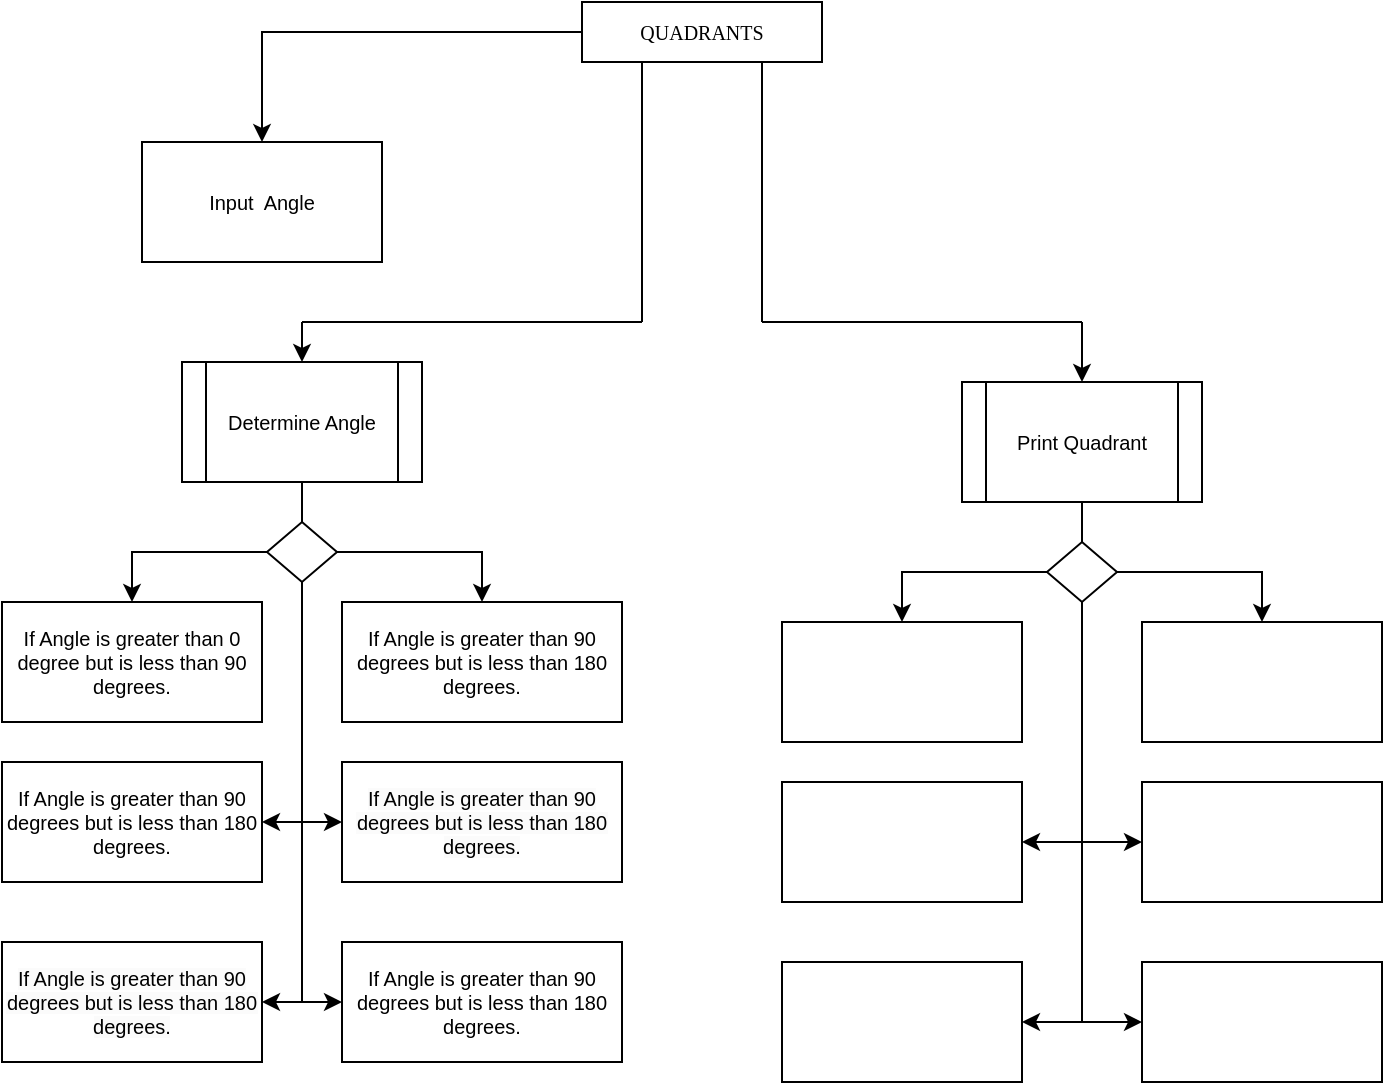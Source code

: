 <mxfile version="22.1.11" type="github">
  <diagram name="Page-1" id="pmZjG4wVhYeh3A2O9KnD">
    <mxGraphModel dx="722" dy="378" grid="1" gridSize="10" guides="1" tooltips="1" connect="1" arrows="1" fold="1" page="1" pageScale="1" pageWidth="850" pageHeight="1100" math="0" shadow="0">
      <root>
        <mxCell id="0" />
        <mxCell id="1" parent="0" />
        <mxCell id="XKppD3HnySolMZIYMSIO-2" value="" style="edgeStyle=orthogonalEdgeStyle;rounded=0;orthogonalLoop=1;jettySize=auto;html=1;fontSize=10;" edge="1" parent="1" source="XKppD3HnySolMZIYMSIO-3" target="XKppD3HnySolMZIYMSIO-4">
          <mxGeometry relative="1" as="geometry" />
        </mxCell>
        <mxCell id="XKppD3HnySolMZIYMSIO-3" value="&lt;font face=&quot;Verdana&quot; style=&quot;font-size: 10px;&quot;&gt;QUADRANTS&lt;/font&gt;" style="rounded=0;whiteSpace=wrap;html=1;fontSize=10;" vertex="1" parent="1">
          <mxGeometry x="360" y="140" width="120" height="30" as="geometry" />
        </mxCell>
        <mxCell id="XKppD3HnySolMZIYMSIO-4" value="Input&amp;nbsp; Angle" style="rounded=0;whiteSpace=wrap;html=1;fontSize=10;" vertex="1" parent="1">
          <mxGeometry x="140" y="210" width="120" height="60" as="geometry" />
        </mxCell>
        <mxCell id="XKppD3HnySolMZIYMSIO-5" value="Determine Angle" style="shape=process;whiteSpace=wrap;html=1;backgroundOutline=1;fontSize=10;" vertex="1" parent="1">
          <mxGeometry x="160" y="320" width="120" height="60" as="geometry" />
        </mxCell>
        <mxCell id="XKppD3HnySolMZIYMSIO-6" value="" style="edgeStyle=orthogonalEdgeStyle;rounded=0;orthogonalLoop=1;jettySize=auto;html=1;fontSize=10;" edge="1" parent="1" source="XKppD3HnySolMZIYMSIO-8" target="XKppD3HnySolMZIYMSIO-15">
          <mxGeometry relative="1" as="geometry" />
        </mxCell>
        <mxCell id="XKppD3HnySolMZIYMSIO-7" value="" style="edgeStyle=orthogonalEdgeStyle;rounded=0;orthogonalLoop=1;jettySize=auto;html=1;fontSize=10;" edge="1" parent="1" source="XKppD3HnySolMZIYMSIO-8" target="XKppD3HnySolMZIYMSIO-12">
          <mxGeometry relative="1" as="geometry" />
        </mxCell>
        <mxCell id="XKppD3HnySolMZIYMSIO-8" value="" style="rhombus;whiteSpace=wrap;html=1;fontSize=10;" vertex="1" parent="1">
          <mxGeometry x="202.5" y="400" width="35" height="30" as="geometry" />
        </mxCell>
        <mxCell id="XKppD3HnySolMZIYMSIO-9" value="" style="endArrow=none;html=1;rounded=0;exitX=0.5;exitY=0;exitDx=0;exitDy=0;entryX=0.5;entryY=1;entryDx=0;entryDy=0;fontSize=10;" edge="1" parent="1" source="XKppD3HnySolMZIYMSIO-8" target="XKppD3HnySolMZIYMSIO-5">
          <mxGeometry width="50" height="50" relative="1" as="geometry">
            <mxPoint x="340" y="290" as="sourcePoint" />
            <mxPoint x="390" y="240" as="targetPoint" />
          </mxGeometry>
        </mxCell>
        <mxCell id="XKppD3HnySolMZIYMSIO-10" value="&lt;span style=&quot;color: rgb(0, 0, 0); font-family: Helvetica; font-size: 10px; font-style: normal; font-variant-ligatures: normal; font-variant-caps: normal; font-weight: 400; letter-spacing: normal; orphans: 2; text-align: center; text-indent: 0px; text-transform: none; widows: 2; word-spacing: 0px; -webkit-text-stroke-width: 0px; background-color: rgb(251, 251, 251); text-decoration-thickness: initial; text-decoration-style: initial; text-decoration-color: initial; float: none; display: inline !important;&quot;&gt;If Angle is greater than 90 degrees but is less than 180 degrees.&lt;/span&gt;&lt;br&gt;" style="rounded=0;whiteSpace=wrap;html=1;fontSize=10;" vertex="1" parent="1">
          <mxGeometry x="70" y="610" width="130" height="60" as="geometry" />
        </mxCell>
        <mxCell id="XKppD3HnySolMZIYMSIO-11" value="If Angle is greater than 90 degrees but is less than 180 degrees." style="rounded=0;whiteSpace=wrap;html=1;fontSize=10;" vertex="1" parent="1">
          <mxGeometry x="240" y="610" width="140" height="60" as="geometry" />
        </mxCell>
        <mxCell id="XKppD3HnySolMZIYMSIO-12" value="&lt;font style=&quot;font-size: 10px;&quot;&gt;If Angle is greater than 90 degrees but is less than 180 degrees.&lt;/font&gt;" style="rounded=0;whiteSpace=wrap;html=1;fontSize=10;" vertex="1" parent="1">
          <mxGeometry x="240" y="440" width="140" height="60" as="geometry" />
        </mxCell>
        <mxCell id="XKppD3HnySolMZIYMSIO-13" value="&lt;span style=&quot;color: rgb(0, 0, 0); font-family: Helvetica; font-size: 10px; font-style: normal; font-variant-ligatures: normal; font-variant-caps: normal; font-weight: 400; letter-spacing: normal; orphans: 2; text-align: center; text-indent: 0px; text-transform: none; widows: 2; word-spacing: 0px; -webkit-text-stroke-width: 0px; background-color: rgb(251, 251, 251); text-decoration-thickness: initial; text-decoration-style: initial; text-decoration-color: initial; float: none; display: inline !important;&quot;&gt;If Angle is greater than 90 degrees but is less than 180 degrees.&lt;/span&gt;&lt;br&gt;" style="rounded=0;whiteSpace=wrap;html=1;fontSize=10;" vertex="1" parent="1">
          <mxGeometry x="240" y="520" width="140" height="60" as="geometry" />
        </mxCell>
        <mxCell id="XKppD3HnySolMZIYMSIO-14" value="If Angle is greater than 90 degrees but is less than 180 degrees." style="rounded=0;whiteSpace=wrap;html=1;fontSize=10;" vertex="1" parent="1">
          <mxGeometry x="70" y="520" width="130" height="60" as="geometry" />
        </mxCell>
        <mxCell id="XKppD3HnySolMZIYMSIO-15" value="If Angle is greater than 0 degree but is less than 90 degrees." style="rounded=0;whiteSpace=wrap;html=1;fontSize=10;" vertex="1" parent="1">
          <mxGeometry x="70" y="440" width="130" height="60" as="geometry" />
        </mxCell>
        <mxCell id="XKppD3HnySolMZIYMSIO-16" value="" style="endArrow=none;html=1;rounded=0;entryX=0.5;entryY=1;entryDx=0;entryDy=0;fontSize=10;" edge="1" parent="1">
          <mxGeometry width="50" height="50" relative="1" as="geometry">
            <mxPoint x="390" y="300" as="sourcePoint" />
            <mxPoint x="390" y="170" as="targetPoint" />
          </mxGeometry>
        </mxCell>
        <mxCell id="XKppD3HnySolMZIYMSIO-17" value="" style="endArrow=none;html=1;rounded=0;fontSize=10;" edge="1" parent="1">
          <mxGeometry width="50" height="50" relative="1" as="geometry">
            <mxPoint x="220" y="300" as="sourcePoint" />
            <mxPoint x="390" y="300" as="targetPoint" />
          </mxGeometry>
        </mxCell>
        <mxCell id="XKppD3HnySolMZIYMSIO-18" value="" style="endArrow=classic;html=1;rounded=0;entryX=0.5;entryY=0;entryDx=0;entryDy=0;fontSize=10;" edge="1" parent="1" target="XKppD3HnySolMZIYMSIO-5">
          <mxGeometry width="50" height="50" relative="1" as="geometry">
            <mxPoint x="220" y="300" as="sourcePoint" />
            <mxPoint x="470" y="220" as="targetPoint" />
          </mxGeometry>
        </mxCell>
        <mxCell id="XKppD3HnySolMZIYMSIO-19" value="" style="endArrow=classic;html=1;rounded=0;entryX=0.5;entryY=0;entryDx=0;entryDy=0;fontSize=10;" edge="1" parent="1" target="XKppD3HnySolMZIYMSIO-25">
          <mxGeometry width="50" height="50" relative="1" as="geometry">
            <mxPoint x="610" y="300" as="sourcePoint" />
            <mxPoint x="610" y="330" as="targetPoint" />
            <Array as="points">
              <mxPoint x="610" y="310" />
            </Array>
          </mxGeometry>
        </mxCell>
        <mxCell id="XKppD3HnySolMZIYMSIO-20" value="" style="endArrow=none;html=1;rounded=0;entryX=0.5;entryY=1;entryDx=0;entryDy=0;fontSize=10;" edge="1" parent="1" target="XKppD3HnySolMZIYMSIO-8">
          <mxGeometry width="50" height="50" relative="1" as="geometry">
            <mxPoint x="220" y="630" as="sourcePoint" />
            <mxPoint x="300" y="410" as="targetPoint" />
            <Array as="points">
              <mxPoint x="220" y="640" />
              <mxPoint x="220" y="630" />
            </Array>
          </mxGeometry>
        </mxCell>
        <mxCell id="XKppD3HnySolMZIYMSIO-21" value="" style="endArrow=classic;html=1;rounded=0;entryX=0;entryY=0.5;entryDx=0;entryDy=0;fontSize=10;" edge="1" parent="1" target="XKppD3HnySolMZIYMSIO-13">
          <mxGeometry width="50" height="50" relative="1" as="geometry">
            <mxPoint x="220" y="550" as="sourcePoint" />
            <mxPoint x="300" y="470" as="targetPoint" />
          </mxGeometry>
        </mxCell>
        <mxCell id="XKppD3HnySolMZIYMSIO-22" value="" style="endArrow=classic;html=1;rounded=0;entryX=1;entryY=0.5;entryDx=0;entryDy=0;fontSize=10;" edge="1" parent="1" target="XKppD3HnySolMZIYMSIO-14">
          <mxGeometry width="50" height="50" relative="1" as="geometry">
            <mxPoint x="220" y="550" as="sourcePoint" />
            <mxPoint x="260" y="560" as="targetPoint" />
          </mxGeometry>
        </mxCell>
        <mxCell id="XKppD3HnySolMZIYMSIO-23" value="" style="endArrow=classic;html=1;rounded=0;entryX=0;entryY=0.5;entryDx=0;entryDy=0;fontSize=10;" edge="1" parent="1" target="XKppD3HnySolMZIYMSIO-11">
          <mxGeometry width="50" height="50" relative="1" as="geometry">
            <mxPoint x="220" y="640" as="sourcePoint" />
            <mxPoint x="270" y="580" as="targetPoint" />
            <Array as="points" />
          </mxGeometry>
        </mxCell>
        <mxCell id="XKppD3HnySolMZIYMSIO-24" value="" style="endArrow=classic;html=1;rounded=0;entryX=1;entryY=0.5;entryDx=0;entryDy=0;fontSize=10;" edge="1" parent="1" target="XKppD3HnySolMZIYMSIO-10">
          <mxGeometry width="50" height="50" relative="1" as="geometry">
            <mxPoint x="220" y="640" as="sourcePoint" />
            <mxPoint x="280" y="590" as="targetPoint" />
          </mxGeometry>
        </mxCell>
        <mxCell id="XKppD3HnySolMZIYMSIO-25" value="Print Quadrant" style="shape=process;whiteSpace=wrap;html=1;backgroundOutline=1;fontSize=10;" vertex="1" parent="1">
          <mxGeometry x="550" y="330" width="120" height="60" as="geometry" />
        </mxCell>
        <mxCell id="XKppD3HnySolMZIYMSIO-26" value="" style="edgeStyle=orthogonalEdgeStyle;rounded=0;orthogonalLoop=1;jettySize=auto;html=1;fontSize=10;" edge="1" parent="1" source="XKppD3HnySolMZIYMSIO-28" target="XKppD3HnySolMZIYMSIO-34">
          <mxGeometry relative="1" as="geometry" />
        </mxCell>
        <mxCell id="XKppD3HnySolMZIYMSIO-27" value="" style="edgeStyle=orthogonalEdgeStyle;rounded=0;orthogonalLoop=1;jettySize=auto;html=1;fontSize=10;" edge="1" parent="1" source="XKppD3HnySolMZIYMSIO-28" target="XKppD3HnySolMZIYMSIO-31">
          <mxGeometry relative="1" as="geometry" />
        </mxCell>
        <mxCell id="XKppD3HnySolMZIYMSIO-28" value="" style="rhombus;whiteSpace=wrap;html=1;fontSize=10;" vertex="1" parent="1">
          <mxGeometry x="592.5" y="410" width="35" height="30" as="geometry" />
        </mxCell>
        <mxCell id="XKppD3HnySolMZIYMSIO-29" value="" style="rounded=0;whiteSpace=wrap;html=1;fontSize=10;" vertex="1" parent="1">
          <mxGeometry x="460" y="620" width="120" height="60" as="geometry" />
        </mxCell>
        <mxCell id="XKppD3HnySolMZIYMSIO-30" value="" style="rounded=0;whiteSpace=wrap;html=1;fontSize=10;" vertex="1" parent="1">
          <mxGeometry x="640" y="620" width="120" height="60" as="geometry" />
        </mxCell>
        <mxCell id="XKppD3HnySolMZIYMSIO-31" value="" style="rounded=0;whiteSpace=wrap;html=1;fontSize=10;" vertex="1" parent="1">
          <mxGeometry x="640" y="450" width="120" height="60" as="geometry" />
        </mxCell>
        <mxCell id="XKppD3HnySolMZIYMSIO-32" value="" style="rounded=0;whiteSpace=wrap;html=1;fontSize=10;" vertex="1" parent="1">
          <mxGeometry x="640" y="530" width="120" height="60" as="geometry" />
        </mxCell>
        <mxCell id="XKppD3HnySolMZIYMSIO-33" value="" style="rounded=0;whiteSpace=wrap;html=1;fontSize=10;" vertex="1" parent="1">
          <mxGeometry x="460" y="530" width="120" height="60" as="geometry" />
        </mxCell>
        <mxCell id="XKppD3HnySolMZIYMSIO-34" value="" style="rounded=0;whiteSpace=wrap;html=1;fontSize=10;" vertex="1" parent="1">
          <mxGeometry x="460" y="450" width="120" height="60" as="geometry" />
        </mxCell>
        <mxCell id="XKppD3HnySolMZIYMSIO-35" value="" style="endArrow=none;html=1;rounded=0;entryX=0.5;entryY=1;entryDx=0;entryDy=0;fontSize=10;" edge="1" parent="1" target="XKppD3HnySolMZIYMSIO-28">
          <mxGeometry width="50" height="50" relative="1" as="geometry">
            <mxPoint x="610" y="650" as="sourcePoint" />
            <mxPoint x="690" y="420" as="targetPoint" />
          </mxGeometry>
        </mxCell>
        <mxCell id="XKppD3HnySolMZIYMSIO-36" value="" style="endArrow=classic;html=1;rounded=0;entryX=0;entryY=0.5;entryDx=0;entryDy=0;fontSize=10;" edge="1" parent="1" target="XKppD3HnySolMZIYMSIO-32">
          <mxGeometry width="50" height="50" relative="1" as="geometry">
            <mxPoint x="610" y="560" as="sourcePoint" />
            <mxPoint x="690" y="480" as="targetPoint" />
          </mxGeometry>
        </mxCell>
        <mxCell id="XKppD3HnySolMZIYMSIO-37" value="" style="endArrow=classic;html=1;rounded=0;entryX=1;entryY=0.5;entryDx=0;entryDy=0;fontSize=10;" edge="1" parent="1" target="XKppD3HnySolMZIYMSIO-33">
          <mxGeometry width="50" height="50" relative="1" as="geometry">
            <mxPoint x="610" y="560" as="sourcePoint" />
            <mxPoint x="650" y="570" as="targetPoint" />
          </mxGeometry>
        </mxCell>
        <mxCell id="XKppD3HnySolMZIYMSIO-38" value="" style="endArrow=classic;html=1;rounded=0;entryX=0;entryY=0.5;entryDx=0;entryDy=0;fontSize=10;" edge="1" parent="1" target="XKppD3HnySolMZIYMSIO-30">
          <mxGeometry width="50" height="50" relative="1" as="geometry">
            <mxPoint x="620" y="650" as="sourcePoint" />
            <mxPoint x="670" y="590" as="targetPoint" />
            <Array as="points" />
          </mxGeometry>
        </mxCell>
        <mxCell id="XKppD3HnySolMZIYMSIO-39" value="" style="endArrow=classic;html=1;rounded=0;entryX=1;entryY=0.5;entryDx=0;entryDy=0;fontSize=10;" edge="1" parent="1" target="XKppD3HnySolMZIYMSIO-29">
          <mxGeometry width="50" height="50" relative="1" as="geometry">
            <mxPoint x="620" y="650" as="sourcePoint" />
            <mxPoint x="680" y="600" as="targetPoint" />
          </mxGeometry>
        </mxCell>
        <mxCell id="XKppD3HnySolMZIYMSIO-40" value="" style="endArrow=none;html=1;rounded=0;entryX=0.5;entryY=1;entryDx=0;entryDy=0;exitX=0.5;exitY=0;exitDx=0;exitDy=0;fontSize=10;" edge="1" parent="1" source="XKppD3HnySolMZIYMSIO-28" target="XKppD3HnySolMZIYMSIO-25">
          <mxGeometry width="50" height="50" relative="1" as="geometry">
            <mxPoint x="420" y="390" as="sourcePoint" />
            <mxPoint x="470" y="340" as="targetPoint" />
          </mxGeometry>
        </mxCell>
        <mxCell id="XKppD3HnySolMZIYMSIO-41" value="" style="endArrow=none;html=1;rounded=0;entryX=0.75;entryY=1;entryDx=0;entryDy=0;fontSize=10;" edge="1" parent="1" target="XKppD3HnySolMZIYMSIO-3">
          <mxGeometry width="50" height="50" relative="1" as="geometry">
            <mxPoint x="450" y="300" as="sourcePoint" />
            <mxPoint x="400" y="180" as="targetPoint" />
          </mxGeometry>
        </mxCell>
        <mxCell id="XKppD3HnySolMZIYMSIO-42" value="" style="endArrow=none;html=1;rounded=0;fontSize=10;" edge="1" parent="1">
          <mxGeometry width="50" height="50" relative="1" as="geometry">
            <mxPoint x="610" y="300" as="sourcePoint" />
            <mxPoint x="450" y="300" as="targetPoint" />
          </mxGeometry>
        </mxCell>
      </root>
    </mxGraphModel>
  </diagram>
</mxfile>
